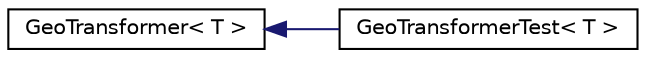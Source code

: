 digraph "Graphical Class Hierarchy"
{
  edge [fontname="Helvetica",fontsize="10",labelfontname="Helvetica",labelfontsize="10"];
  node [fontname="Helvetica",fontsize="10",shape=record];
  rankdir="LR";
  Node0 [label="GeoTransformer\< T \>",height=0.2,width=0.4,color="black", fillcolor="white", style="filled",URL="$classGeoTransformer.html"];
  Node0 -> Node1 [dir="back",color="midnightblue",fontsize="10",style="solid",fontname="Helvetica"];
  Node1 [label="GeoTransformerTest\< T \>",height=0.2,width=0.4,color="black", fillcolor="white", style="filled",URL="$classGeoTransformerTest.html"];
}
